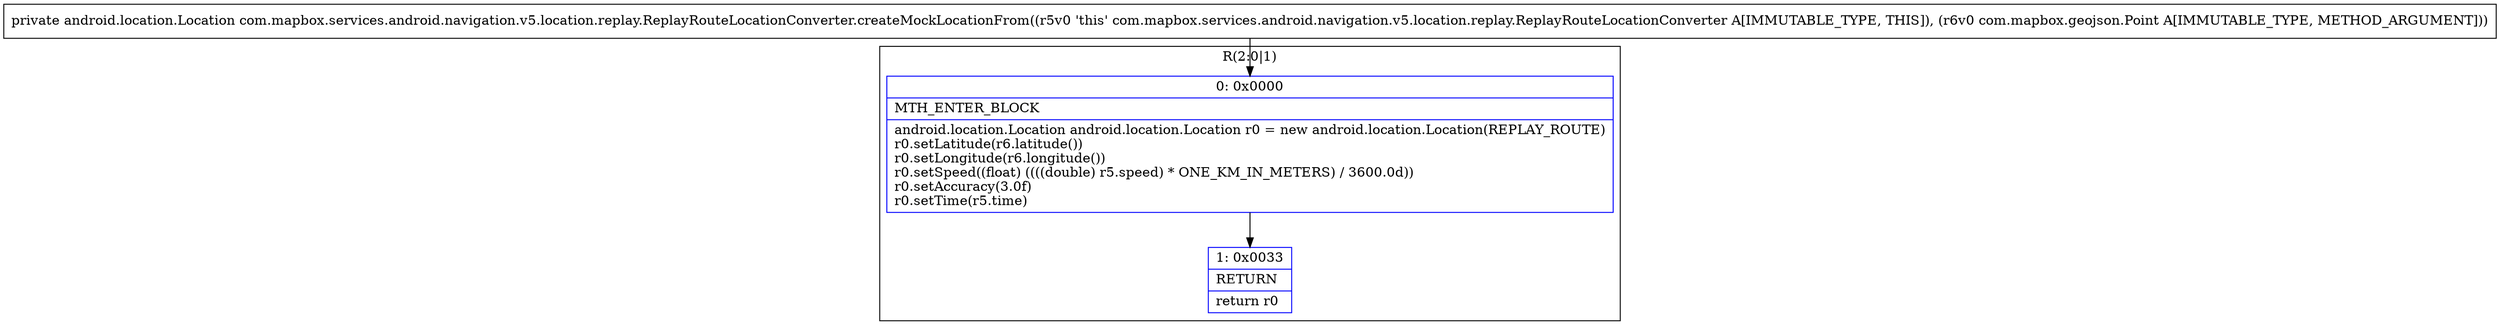 digraph "CFG forcom.mapbox.services.android.navigation.v5.location.replay.ReplayRouteLocationConverter.createMockLocationFrom(Lcom\/mapbox\/geojson\/Point;)Landroid\/location\/Location;" {
subgraph cluster_Region_1204225329 {
label = "R(2:0|1)";
node [shape=record,color=blue];
Node_0 [shape=record,label="{0\:\ 0x0000|MTH_ENTER_BLOCK\l|android.location.Location android.location.Location r0 = new android.location.Location(REPLAY_ROUTE)\lr0.setLatitude(r6.latitude())\lr0.setLongitude(r6.longitude())\lr0.setSpeed((float) ((((double) r5.speed) * ONE_KM_IN_METERS) \/ 3600.0d))\lr0.setAccuracy(3.0f)\lr0.setTime(r5.time)\l}"];
Node_1 [shape=record,label="{1\:\ 0x0033|RETURN\l|return r0\l}"];
}
MethodNode[shape=record,label="{private android.location.Location com.mapbox.services.android.navigation.v5.location.replay.ReplayRouteLocationConverter.createMockLocationFrom((r5v0 'this' com.mapbox.services.android.navigation.v5.location.replay.ReplayRouteLocationConverter A[IMMUTABLE_TYPE, THIS]), (r6v0 com.mapbox.geojson.Point A[IMMUTABLE_TYPE, METHOD_ARGUMENT])) }"];
MethodNode -> Node_0;
Node_0 -> Node_1;
}

